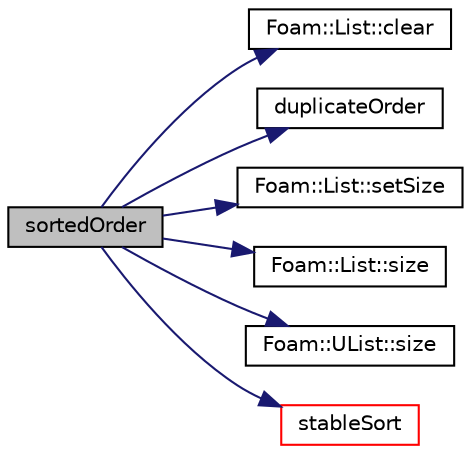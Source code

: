 digraph "sortedOrder"
{
  bgcolor="transparent";
  edge [fontname="Helvetica",fontsize="10",labelfontname="Helvetica",labelfontsize="10"];
  node [fontname="Helvetica",fontsize="10",shape=record];
  rankdir="LR";
  Node13062 [label="sortedOrder",height=0.2,width=0.4,color="black", fillcolor="grey75", style="filled", fontcolor="black"];
  Node13062 -> Node13063 [color="midnightblue",fontsize="10",style="solid",fontname="Helvetica"];
  Node13063 [label="Foam::List::clear",height=0.2,width=0.4,color="black",URL="$a26833.html#ac8bb3912a3ce86b15842e79d0b421204",tooltip="Clear the list, i.e. set size to zero. "];
  Node13062 -> Node13064 [color="midnightblue",fontsize="10",style="solid",fontname="Helvetica"];
  Node13064 [label="duplicateOrder",height=0.2,width=0.4,color="black",URL="$a21851.html#a3bfebd14659da905101e95c83982e9b9",tooltip="Generate (sorted) indices corresponding to duplicate list values. "];
  Node13062 -> Node13065 [color="midnightblue",fontsize="10",style="solid",fontname="Helvetica"];
  Node13065 [label="Foam::List::setSize",height=0.2,width=0.4,color="black",URL="$a26833.html#aedb985ffeaf1bdbfeccc2a8730405703",tooltip="Reset size of List. "];
  Node13062 -> Node13066 [color="midnightblue",fontsize="10",style="solid",fontname="Helvetica"];
  Node13066 [label="Foam::List::size",height=0.2,width=0.4,color="black",URL="$a26833.html#a8a5f6fa29bd4b500caf186f60245b384",tooltip="Override size to be inconsistent with allocated storage. "];
  Node13062 -> Node13067 [color="midnightblue",fontsize="10",style="solid",fontname="Helvetica"];
  Node13067 [label="Foam::UList::size",height=0.2,width=0.4,color="black",URL="$a26837.html#a47b3bf30da1eb3ab8076b5fbe00e0494",tooltip="Return the number of elements in the UList. "];
  Node13062 -> Node13068 [color="midnightblue",fontsize="10",style="solid",fontname="Helvetica"];
  Node13068 [label="stableSort",height=0.2,width=0.4,color="red",URL="$a21851.html#ac70ba9dd7bbc030636a4a4e2e9825c3c"];
}
